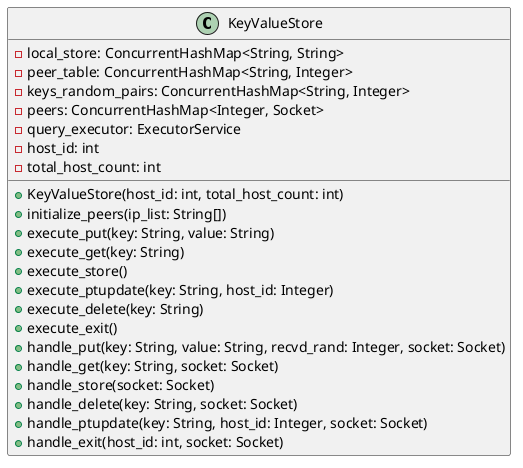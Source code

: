 @startuml
class KeyValueStore {
  - local_store: ConcurrentHashMap<String, String>
  - peer_table: ConcurrentHashMap<String, Integer>
  - keys_random_pairs: ConcurrentHashMap<String, Integer>
  - peers: ConcurrentHashMap<Integer, Socket>
  - query_executor: ExecutorService
  - host_id: int
  - total_host_count: int

  + KeyValueStore(host_id: int, total_host_count: int)
  + initialize_peers(ip_list: String[])
  + execute_put(key: String, value: String)
  + execute_get(key: String)
  + execute_store()
  + execute_ptupdate(key: String, host_id: Integer)
  + execute_delete(key: String)
  + execute_exit()
  + handle_put(key: String, value: String, recvd_rand: Integer, socket: Socket)
  + handle_get(key: String, socket: Socket)
  + handle_store(socket: Socket)
  + handle_delete(key: String, socket: Socket)
  + handle_ptupdate(key: String, host_id: Integer, socket: Socket)
  + handle_exit(host_id: int, socket: Socket)
}
@enduml